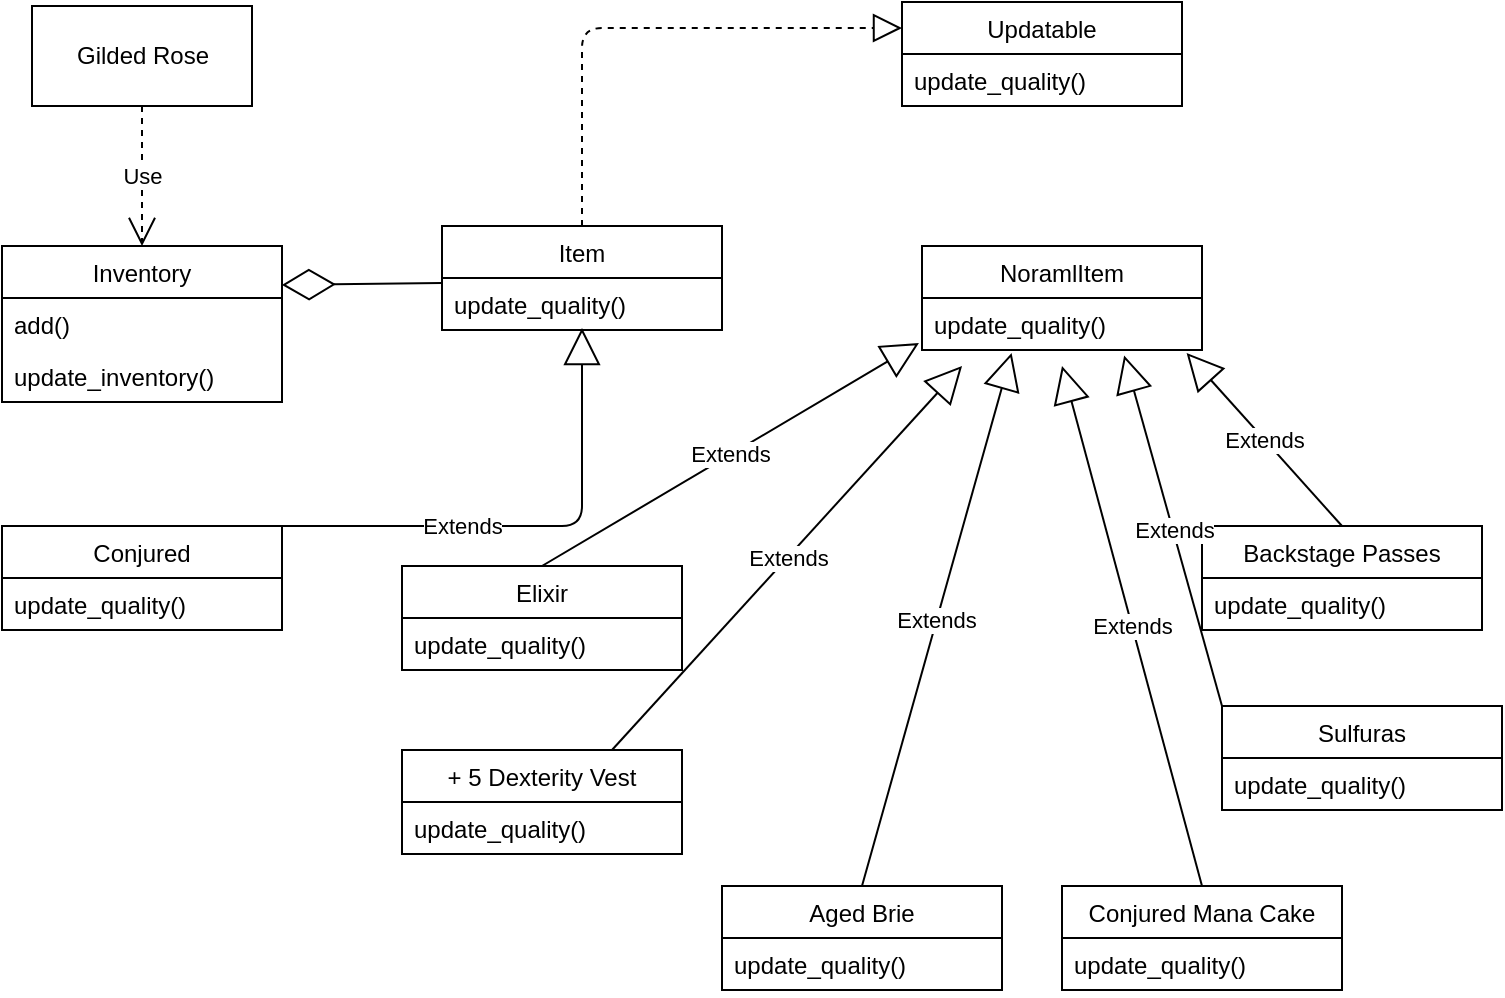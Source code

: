 <mxfile version="14.2.7" type="device"><diagram id="RpVALm1aVFh1nwJtFsRl" name="Page-1"><mxGraphModel dx="594" dy="595" grid="1" gridSize="10" guides="1" tooltips="1" connect="1" arrows="1" fold="1" page="1" pageScale="1" pageWidth="827" pageHeight="1169" math="0" shadow="0"><root><mxCell id="0"/><mxCell id="1" parent="0"/><mxCell id="5pNAerr1wAgfC-iuRJkW-1" value="Gilded Rose" style="html=1;" parent="1" vertex="1"><mxGeometry x="55" y="40" width="110" height="50" as="geometry"/></mxCell><mxCell id="5pNAerr1wAgfC-iuRJkW-6" value="Inventory" style="swimlane;fontStyle=0;childLayout=stackLayout;horizontal=1;startSize=26;fillColor=none;horizontalStack=0;resizeParent=1;resizeParentMax=0;resizeLast=0;collapsible=1;marginBottom=0;" parent="1" vertex="1"><mxGeometry x="40" y="160" width="140" height="78" as="geometry"/></mxCell><mxCell id="5pNAerr1wAgfC-iuRJkW-8" value="add()" style="text;strokeColor=none;fillColor=none;align=left;verticalAlign=top;spacingLeft=4;spacingRight=4;overflow=hidden;rotatable=0;points=[[0,0.5],[1,0.5]];portConstraint=eastwest;" parent="5pNAerr1wAgfC-iuRJkW-6" vertex="1"><mxGeometry y="26" width="140" height="26" as="geometry"/></mxCell><mxCell id="5pNAerr1wAgfC-iuRJkW-9" value="update_inventory()" style="text;strokeColor=none;fillColor=none;align=left;verticalAlign=top;spacingLeft=4;spacingRight=4;overflow=hidden;rotatable=0;points=[[0,0.5],[1,0.5]];portConstraint=eastwest;" parent="5pNAerr1wAgfC-iuRJkW-6" vertex="1"><mxGeometry y="52" width="140" height="26" as="geometry"/></mxCell><mxCell id="5pNAerr1wAgfC-iuRJkW-11" value="Conjured" style="swimlane;fontStyle=0;childLayout=stackLayout;horizontal=1;startSize=26;fillColor=none;horizontalStack=0;resizeParent=1;resizeParentMax=0;resizeLast=0;collapsible=1;marginBottom=0;" parent="1" vertex="1"><mxGeometry x="40" y="300" width="140" height="52" as="geometry"/></mxCell><mxCell id="5pNAerr1wAgfC-iuRJkW-13" value="update_quality()" style="text;strokeColor=none;fillColor=none;align=left;verticalAlign=top;spacingLeft=4;spacingRight=4;overflow=hidden;rotatable=0;points=[[0,0.5],[1,0.5]];portConstraint=eastwest;" parent="5pNAerr1wAgfC-iuRJkW-11" vertex="1"><mxGeometry y="26" width="140" height="26" as="geometry"/></mxCell><mxCell id="5pNAerr1wAgfC-iuRJkW-16" value="Updatable" style="swimlane;fontStyle=0;childLayout=stackLayout;horizontal=1;startSize=26;fillColor=none;horizontalStack=0;resizeParent=1;resizeParentMax=0;resizeLast=0;collapsible=1;marginBottom=0;" parent="1" vertex="1"><mxGeometry x="490" y="38" width="140" height="52" as="geometry"/></mxCell><mxCell id="5pNAerr1wAgfC-iuRJkW-17" value="update_quality()" style="text;strokeColor=none;fillColor=none;align=left;verticalAlign=top;spacingLeft=4;spacingRight=4;overflow=hidden;rotatable=0;points=[[0,0.5],[1,0.5]];portConstraint=eastwest;" parent="5pNAerr1wAgfC-iuRJkW-16" vertex="1"><mxGeometry y="26" width="140" height="26" as="geometry"/></mxCell><mxCell id="5pNAerr1wAgfC-iuRJkW-20" value="NoramlItem" style="swimlane;fontStyle=0;childLayout=stackLayout;horizontal=1;startSize=26;fillColor=none;horizontalStack=0;resizeParent=1;resizeParentMax=0;resizeLast=0;collapsible=1;marginBottom=0;" parent="1" vertex="1"><mxGeometry x="500" y="160" width="140" height="52" as="geometry"/></mxCell><mxCell id="5pNAerr1wAgfC-iuRJkW-21" value="update_quality()" style="text;strokeColor=none;fillColor=none;align=left;verticalAlign=top;spacingLeft=4;spacingRight=4;overflow=hidden;rotatable=0;points=[[0,0.5],[1,0.5]];portConstraint=eastwest;" parent="5pNAerr1wAgfC-iuRJkW-20" vertex="1"><mxGeometry y="26" width="140" height="26" as="geometry"/></mxCell><mxCell id="5pNAerr1wAgfC-iuRJkW-22" value="Sulfuras" style="swimlane;fontStyle=0;childLayout=stackLayout;horizontal=1;startSize=26;fillColor=none;horizontalStack=0;resizeParent=1;resizeParentMax=0;resizeLast=0;collapsible=1;marginBottom=0;" parent="1" vertex="1"><mxGeometry x="650" y="390" width="140" height="52" as="geometry"/></mxCell><mxCell id="5pNAerr1wAgfC-iuRJkW-23" value="update_quality()" style="text;strokeColor=none;fillColor=none;align=left;verticalAlign=top;spacingLeft=4;spacingRight=4;overflow=hidden;rotatable=0;points=[[0,0.5],[1,0.5]];portConstraint=eastwest;" parent="5pNAerr1wAgfC-iuRJkW-22" vertex="1"><mxGeometry y="26" width="140" height="26" as="geometry"/></mxCell><mxCell id="5pNAerr1wAgfC-iuRJkW-24" value="Conjured Mana Cake" style="swimlane;fontStyle=0;childLayout=stackLayout;horizontal=1;startSize=26;fillColor=none;horizontalStack=0;resizeParent=1;resizeParentMax=0;resizeLast=0;collapsible=1;marginBottom=0;" parent="1" vertex="1"><mxGeometry x="570" y="480" width="140" height="52" as="geometry"/></mxCell><mxCell id="5pNAerr1wAgfC-iuRJkW-25" value="update_quality()" style="text;strokeColor=none;fillColor=none;align=left;verticalAlign=top;spacingLeft=4;spacingRight=4;overflow=hidden;rotatable=0;points=[[0,0.5],[1,0.5]];portConstraint=eastwest;" parent="5pNAerr1wAgfC-iuRJkW-24" vertex="1"><mxGeometry y="26" width="140" height="26" as="geometry"/></mxCell><mxCell id="5pNAerr1wAgfC-iuRJkW-26" value="Backstage Passes" style="swimlane;fontStyle=0;childLayout=stackLayout;horizontal=1;startSize=26;fillColor=none;horizontalStack=0;resizeParent=1;resizeParentMax=0;resizeLast=0;collapsible=1;marginBottom=0;" parent="1" vertex="1"><mxGeometry x="640" y="300" width="140" height="52" as="geometry"/></mxCell><mxCell id="5pNAerr1wAgfC-iuRJkW-27" value="update_quality()" style="text;strokeColor=none;fillColor=none;align=left;verticalAlign=top;spacingLeft=4;spacingRight=4;overflow=hidden;rotatable=0;points=[[0,0.5],[1,0.5]];portConstraint=eastwest;" parent="5pNAerr1wAgfC-iuRJkW-26" vertex="1"><mxGeometry y="26" width="140" height="26" as="geometry"/></mxCell><mxCell id="5pNAerr1wAgfC-iuRJkW-28" value="Aged Brie" style="swimlane;fontStyle=0;childLayout=stackLayout;horizontal=1;startSize=26;fillColor=none;horizontalStack=0;resizeParent=1;resizeParentMax=0;resizeLast=0;collapsible=1;marginBottom=0;" parent="1" vertex="1"><mxGeometry x="400" y="480" width="140" height="52" as="geometry"/></mxCell><mxCell id="5pNAerr1wAgfC-iuRJkW-29" value="update_quality()" style="text;strokeColor=none;fillColor=none;align=left;verticalAlign=top;spacingLeft=4;spacingRight=4;overflow=hidden;rotatable=0;points=[[0,0.5],[1,0.5]];portConstraint=eastwest;" parent="5pNAerr1wAgfC-iuRJkW-28" vertex="1"><mxGeometry y="26" width="140" height="26" as="geometry"/></mxCell><mxCell id="5pNAerr1wAgfC-iuRJkW-30" value="+ 5 Dexterity Vest" style="swimlane;fontStyle=0;childLayout=stackLayout;horizontal=1;startSize=26;fillColor=none;horizontalStack=0;resizeParent=1;resizeParentMax=0;resizeLast=0;collapsible=1;marginBottom=0;" parent="1" vertex="1"><mxGeometry x="240" y="412" width="140" height="52" as="geometry"/></mxCell><mxCell id="5pNAerr1wAgfC-iuRJkW-31" value="update_quality()" style="text;strokeColor=none;fillColor=none;align=left;verticalAlign=top;spacingLeft=4;spacingRight=4;overflow=hidden;rotatable=0;points=[[0,0.5],[1,0.5]];portConstraint=eastwest;" parent="5pNAerr1wAgfC-iuRJkW-30" vertex="1"><mxGeometry y="26" width="140" height="26" as="geometry"/></mxCell><mxCell id="5pNAerr1wAgfC-iuRJkW-32" value="Elixir" style="swimlane;fontStyle=0;childLayout=stackLayout;horizontal=1;startSize=26;fillColor=none;horizontalStack=0;resizeParent=1;resizeParentMax=0;resizeLast=0;collapsible=1;marginBottom=0;" parent="1" vertex="1"><mxGeometry x="240" y="320" width="140" height="52" as="geometry"/></mxCell><mxCell id="5pNAerr1wAgfC-iuRJkW-33" value="update_quality()" style="text;strokeColor=none;fillColor=none;align=left;verticalAlign=top;spacingLeft=4;spacingRight=4;overflow=hidden;rotatable=0;points=[[0,0.5],[1,0.5]];portConstraint=eastwest;" parent="5pNAerr1wAgfC-iuRJkW-32" vertex="1"><mxGeometry y="26" width="140" height="26" as="geometry"/></mxCell><mxCell id="5pNAerr1wAgfC-iuRJkW-34" value="" style="endArrow=diamondThin;endFill=0;endSize=24;html=1;exitX=-0.002;exitY=0.097;exitDx=0;exitDy=0;entryX=1;entryY=0.25;entryDx=0;entryDy=0;exitPerimeter=0;" parent="1" source="5pNAerr1wAgfC-iuRJkW-53" target="5pNAerr1wAgfC-iuRJkW-6" edge="1"><mxGeometry width="160" relative="1" as="geometry"><mxPoint x="280" y="186" as="sourcePoint"/><mxPoint x="490" y="280" as="targetPoint"/></mxGeometry></mxCell><mxCell id="5pNAerr1wAgfC-iuRJkW-35" value="Use" style="endArrow=open;endSize=12;dashed=1;html=1;exitX=0.5;exitY=1;exitDx=0;exitDy=0;entryX=0.5;entryY=0;entryDx=0;entryDy=0;" parent="1" source="5pNAerr1wAgfC-iuRJkW-1" target="5pNAerr1wAgfC-iuRJkW-6" edge="1"><mxGeometry width="160" relative="1" as="geometry"><mxPoint x="330" y="280" as="sourcePoint"/><mxPoint x="490" y="280" as="targetPoint"/></mxGeometry></mxCell><mxCell id="5pNAerr1wAgfC-iuRJkW-42" value="" style="endArrow=block;dashed=1;endFill=0;endSize=12;html=1;entryX=0;entryY=0.25;entryDx=0;entryDy=0;exitX=0.5;exitY=0;exitDx=0;exitDy=0;" parent="1" source="5pNAerr1wAgfC-iuRJkW-52" target="5pNAerr1wAgfC-iuRJkW-16" edge="1"><mxGeometry width="160" relative="1" as="geometry"><mxPoint x="330" y="171" as="sourcePoint"/><mxPoint x="568.46" y="102.262" as="targetPoint"/><Array as="points"><mxPoint x="330" y="51"/></Array></mxGeometry></mxCell><mxCell id="5pNAerr1wAgfC-iuRJkW-43" value="Extends" style="endArrow=block;endSize=16;endFill=0;html=1;exitX=0.5;exitY=0;exitDx=0;exitDy=0;entryX=0.5;entryY=1;entryDx=0;entryDy=0;" parent="1" source="5pNAerr1wAgfC-iuRJkW-11" edge="1"><mxGeometry width="160" relative="1" as="geometry"><mxPoint x="330" y="280" as="sourcePoint"/><mxPoint x="330" y="201" as="targetPoint"/><Array as="points"><mxPoint x="330" y="300"/></Array></mxGeometry></mxCell><mxCell id="5pNAerr1wAgfC-iuRJkW-45" value="Extends" style="endArrow=block;endSize=16;endFill=0;html=1;exitX=0.5;exitY=0;exitDx=0;exitDy=0;entryX=-0.011;entryY=0.866;entryDx=0;entryDy=0;entryPerimeter=0;" parent="1" source="5pNAerr1wAgfC-iuRJkW-32" target="5pNAerr1wAgfC-iuRJkW-21" edge="1"><mxGeometry width="160" relative="1" as="geometry"><mxPoint x="410" y="319" as="sourcePoint"/><mxPoint x="570" y="319" as="targetPoint"/></mxGeometry></mxCell><mxCell id="5pNAerr1wAgfC-iuRJkW-46" value="Extends" style="endArrow=block;endSize=16;endFill=0;html=1;exitX=0.75;exitY=0;exitDx=0;exitDy=0;entryX=0.143;entryY=1.308;entryDx=0;entryDy=0;entryPerimeter=0;" parent="1" source="5pNAerr1wAgfC-iuRJkW-30" target="5pNAerr1wAgfC-iuRJkW-21" edge="1"><mxGeometry width="160" relative="1" as="geometry"><mxPoint x="320" y="330" as="sourcePoint"/><mxPoint x="540" y="270" as="targetPoint"/></mxGeometry></mxCell><mxCell id="5pNAerr1wAgfC-iuRJkW-47" value="Extends" style="endArrow=block;endSize=16;endFill=0;html=1;exitX=0.5;exitY=0;exitDx=0;exitDy=0;entryX=0.32;entryY=1.058;entryDx=0;entryDy=0;entryPerimeter=0;" parent="1" source="5pNAerr1wAgfC-iuRJkW-28" target="5pNAerr1wAgfC-iuRJkW-21" edge="1"><mxGeometry width="160" relative="1" as="geometry"><mxPoint x="330" y="340" as="sourcePoint"/><mxPoint x="518.46" y="228.516" as="targetPoint"/></mxGeometry></mxCell><mxCell id="5pNAerr1wAgfC-iuRJkW-48" value="Extends" style="endArrow=block;endSize=16;endFill=0;html=1;exitX=0.5;exitY=0;exitDx=0;exitDy=0;entryX=0.5;entryY=1.308;entryDx=0;entryDy=0;entryPerimeter=0;" parent="1" source="5pNAerr1wAgfC-iuRJkW-24" target="5pNAerr1wAgfC-iuRJkW-21" edge="1"><mxGeometry width="160" relative="1" as="geometry"><mxPoint x="340" y="350" as="sourcePoint"/><mxPoint x="528.46" y="238.516" as="targetPoint"/></mxGeometry></mxCell><mxCell id="5pNAerr1wAgfC-iuRJkW-49" value="Extends" style="endArrow=block;endSize=16;endFill=0;html=1;exitX=0;exitY=0;exitDx=0;exitDy=0;entryX=0.722;entryY=1.106;entryDx=0;entryDy=0;entryPerimeter=0;" parent="1" source="5pNAerr1wAgfC-iuRJkW-22" target="5pNAerr1wAgfC-iuRJkW-21" edge="1"><mxGeometry width="160" relative="1" as="geometry"><mxPoint x="350" y="360" as="sourcePoint"/><mxPoint x="538.46" y="248.516" as="targetPoint"/></mxGeometry></mxCell><mxCell id="5pNAerr1wAgfC-iuRJkW-50" value="Extends" style="endArrow=block;endSize=16;endFill=0;html=1;exitX=0.5;exitY=0;exitDx=0;exitDy=0;entryX=0.945;entryY=1.058;entryDx=0;entryDy=0;entryPerimeter=0;" parent="1" source="5pNAerr1wAgfC-iuRJkW-26" target="5pNAerr1wAgfC-iuRJkW-21" edge="1"><mxGeometry width="160" relative="1" as="geometry"><mxPoint x="360" y="370" as="sourcePoint"/><mxPoint x="548.46" y="258.516" as="targetPoint"/></mxGeometry></mxCell><mxCell id="5pNAerr1wAgfC-iuRJkW-52" value="Item" style="swimlane;fontStyle=0;childLayout=stackLayout;horizontal=1;startSize=26;fillColor=none;horizontalStack=0;resizeParent=1;resizeParentMax=0;resizeLast=0;collapsible=1;marginBottom=0;" parent="1" vertex="1"><mxGeometry x="260" y="150" width="140" height="52" as="geometry"/></mxCell><mxCell id="5pNAerr1wAgfC-iuRJkW-53" value="update_quality()" style="text;strokeColor=none;fillColor=none;align=left;verticalAlign=top;spacingLeft=4;spacingRight=4;overflow=hidden;rotatable=0;points=[[0,0.5],[1,0.5]];portConstraint=eastwest;" parent="5pNAerr1wAgfC-iuRJkW-52" vertex="1"><mxGeometry y="26" width="140" height="26" as="geometry"/></mxCell></root></mxGraphModel></diagram></mxfile>